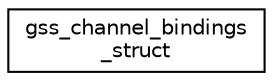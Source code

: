 digraph "Graphical Class Hierarchy"
{
  edge [fontname="Helvetica",fontsize="10",labelfontname="Helvetica",labelfontsize="10"];
  node [fontname="Helvetica",fontsize="10",shape=record];
  rankdir="LR";
  Node0 [label="gss_channel_bindings\l_struct",height=0.2,width=0.4,color="black", fillcolor="white", style="filled",URL="$structgss__channel__bindings__struct.html"];
}
